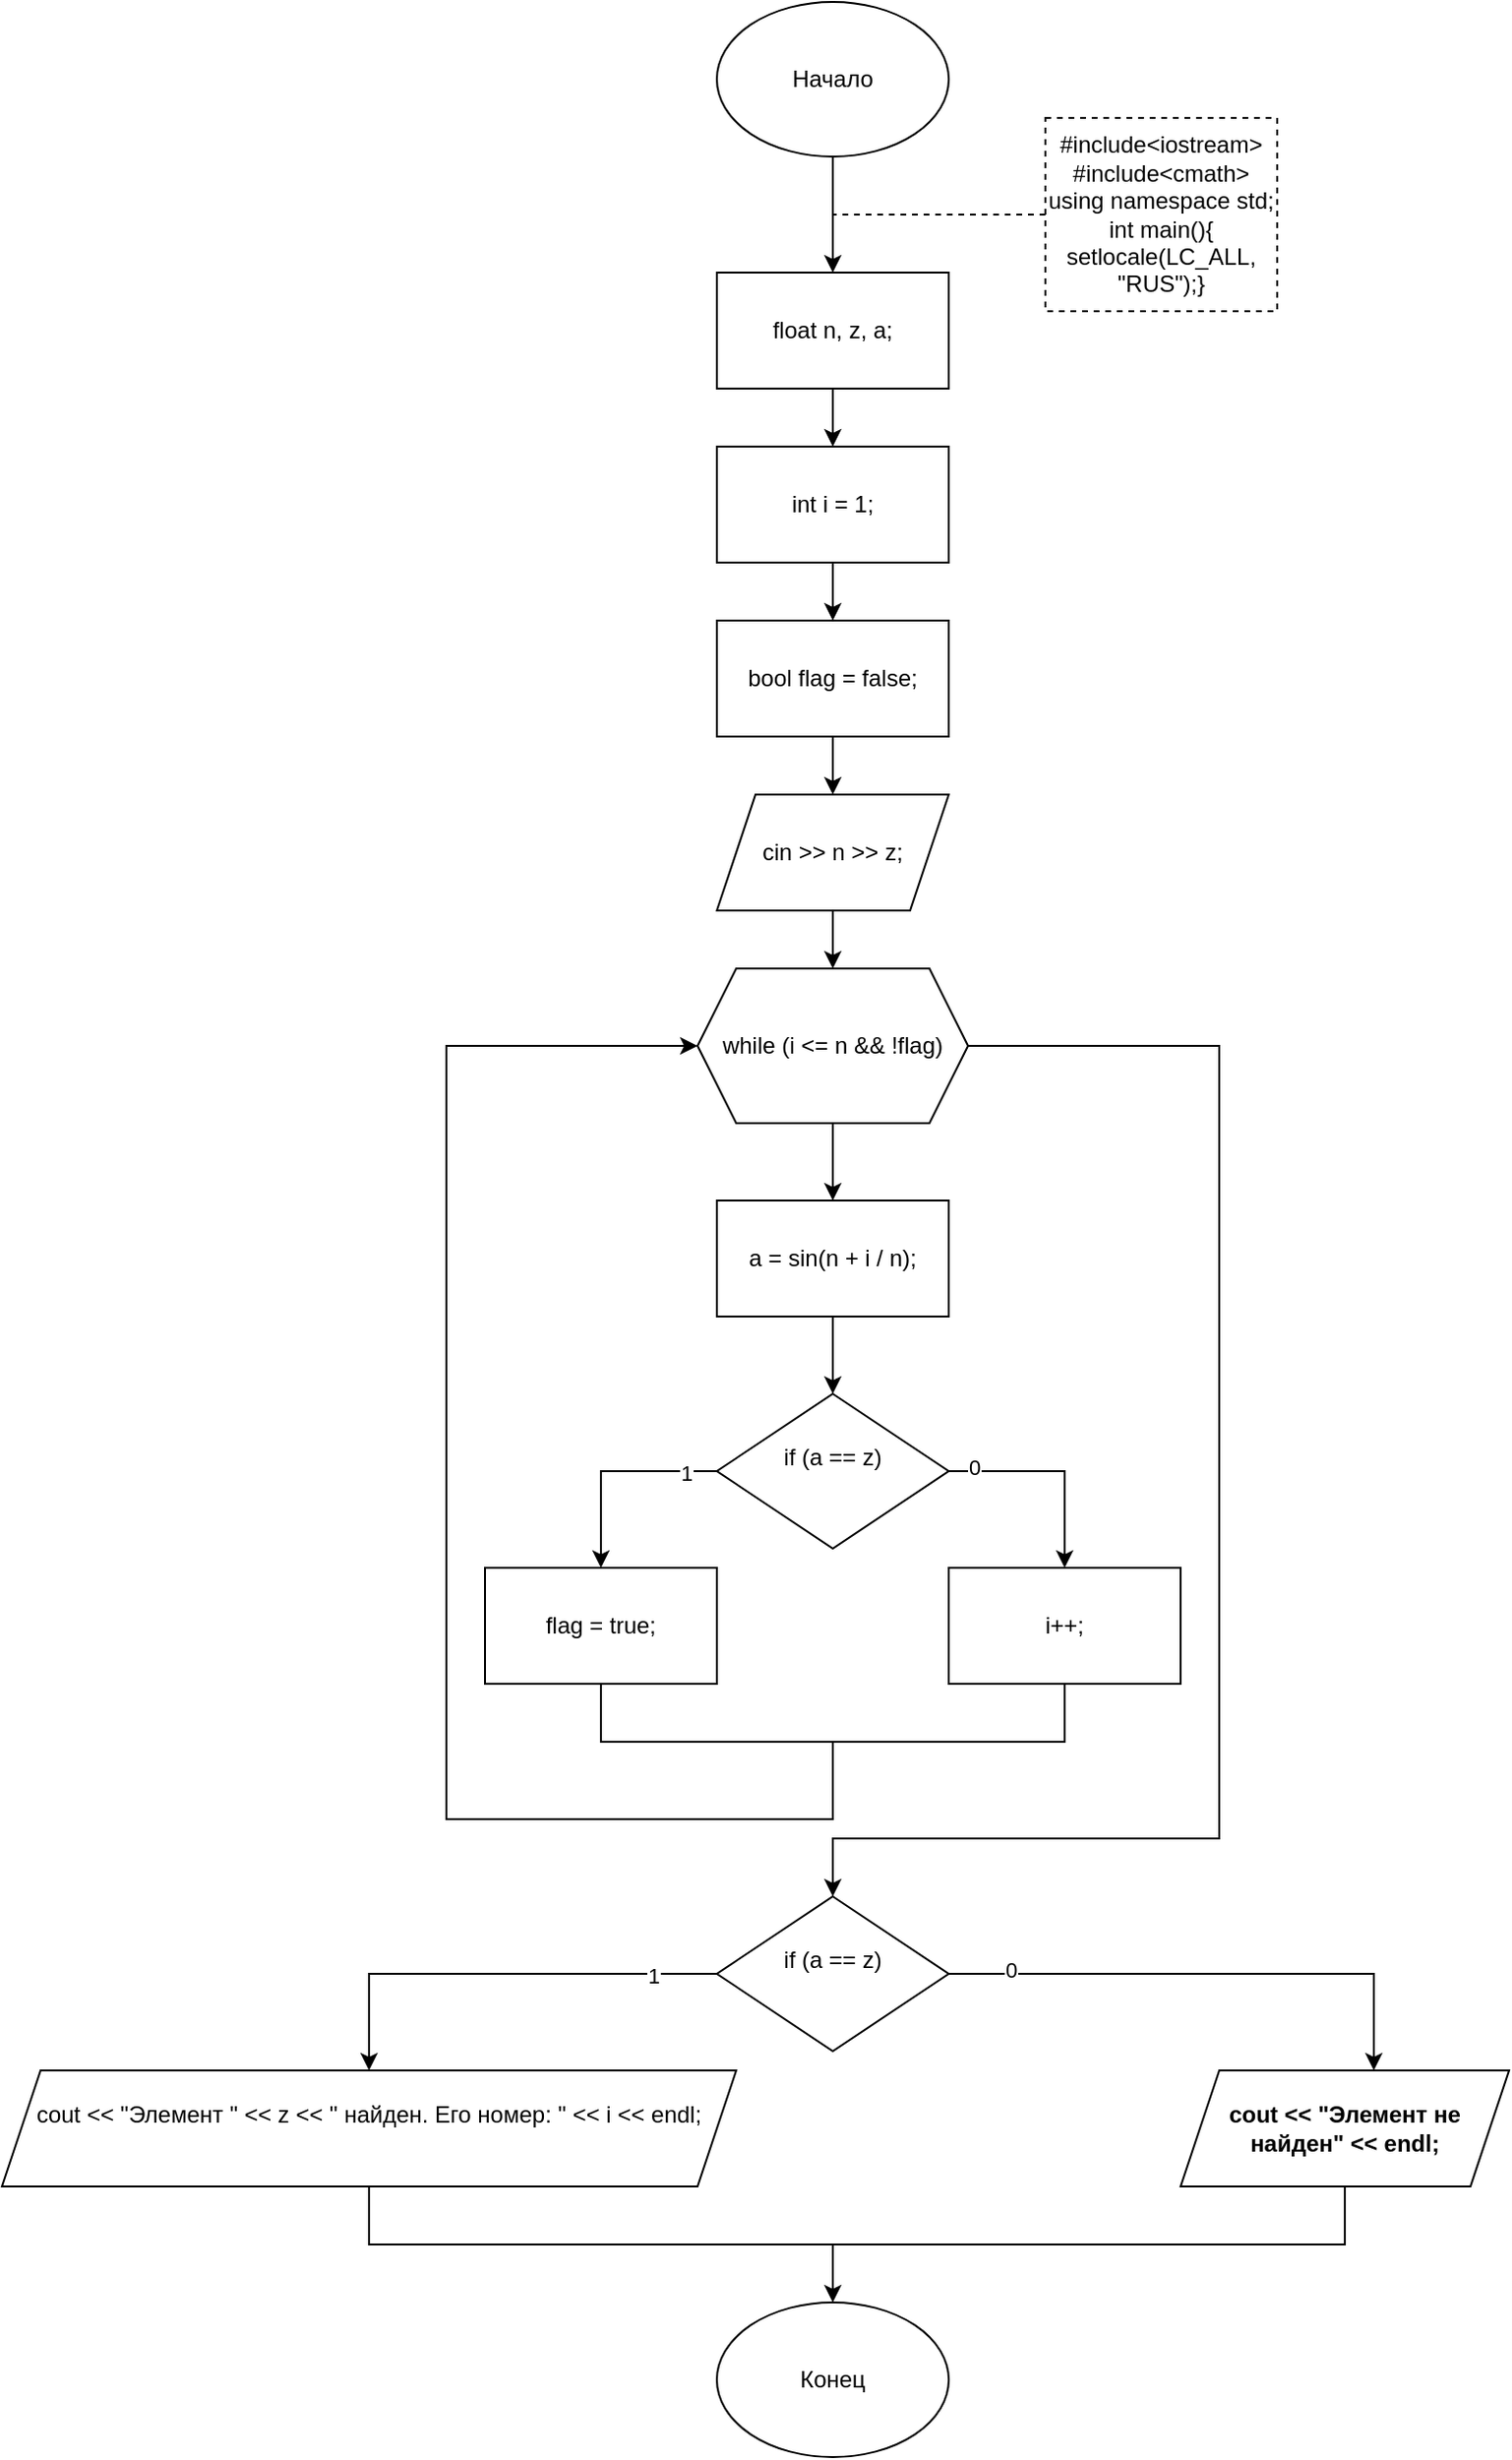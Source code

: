 <mxfile version="15.7.3" type="device"><diagram id="jhD5Jvd91XiQxfuz490A" name="Страница 1"><mxGraphModel dx="1837" dy="1508" grid="1" gridSize="10" guides="1" tooltips="1" connect="1" arrows="1" fold="1" page="1" pageScale="1" pageWidth="1654" pageHeight="2336" math="0" shadow="0"><root><mxCell id="0"/><mxCell id="1" parent="0"/><mxCell id="26Lq4KdWXG1NsXC2sn4M-1" value="" style="edgeStyle=orthogonalEdgeStyle;rounded=0;orthogonalLoop=1;jettySize=auto;html=1;" edge="1" parent="1" source="26Lq4KdWXG1NsXC2sn4M-2" target="26Lq4KdWXG1NsXC2sn4M-4"><mxGeometry relative="1" as="geometry"/></mxCell><mxCell id="26Lq4KdWXG1NsXC2sn4M-2" value="Начало" style="ellipse;whiteSpace=wrap;html=1;" vertex="1" parent="1"><mxGeometry x="780" y="90" width="120" height="80" as="geometry"/></mxCell><mxCell id="26Lq4KdWXG1NsXC2sn4M-3" value="" style="edgeStyle=orthogonalEdgeStyle;rounded=0;orthogonalLoop=1;jettySize=auto;html=1;" edge="1" parent="1" source="26Lq4KdWXG1NsXC2sn4M-4" target="26Lq4KdWXG1NsXC2sn4M-14"><mxGeometry relative="1" as="geometry"/></mxCell><mxCell id="26Lq4KdWXG1NsXC2sn4M-4" value="&lt;span&gt;&#9;&lt;/span&gt;float n, z, a;" style="rounded=0;whiteSpace=wrap;html=1;align=center;" vertex="1" parent="1"><mxGeometry x="780" y="230" width="120" height="60" as="geometry"/></mxCell><mxCell id="26Lq4KdWXG1NsXC2sn4M-5" value="&lt;div&gt;#include&amp;lt;iostream&amp;gt;&lt;/div&gt;&lt;div&gt;#include&amp;lt;cmath&amp;gt;&lt;br&gt;&lt;/div&gt;&lt;div&gt;using namespace std;&lt;/div&gt;&lt;div&gt;int main(){&lt;/div&gt;setlocale(LC_ALL, &quot;RUS&quot;);}" style="rounded=0;whiteSpace=wrap;html=1;dashed=1;" vertex="1" parent="1"><mxGeometry x="950" y="150" width="120" height="100" as="geometry"/></mxCell><mxCell id="26Lq4KdWXG1NsXC2sn4M-6" value="" style="endArrow=none;dashed=1;html=1;rounded=0;exitX=0;exitY=0.5;exitDx=0;exitDy=0;" edge="1" parent="1" source="26Lq4KdWXG1NsXC2sn4M-5"><mxGeometry width="50" height="50" relative="1" as="geometry"><mxPoint x="830" y="520" as="sourcePoint"/><mxPoint x="840" y="200" as="targetPoint"/></mxGeometry></mxCell><mxCell id="26Lq4KdWXG1NsXC2sn4M-7" value="" style="edgeStyle=orthogonalEdgeStyle;rounded=0;orthogonalLoop=1;jettySize=auto;html=1;" edge="1" parent="1" source="26Lq4KdWXG1NsXC2sn4M-9" target="26Lq4KdWXG1NsXC2sn4M-11"><mxGeometry relative="1" as="geometry"/></mxCell><mxCell id="26Lq4KdWXG1NsXC2sn4M-8" style="edgeStyle=orthogonalEdgeStyle;rounded=0;orthogonalLoop=1;jettySize=auto;html=1;entryX=0.5;entryY=0;entryDx=0;entryDy=0;" edge="1" parent="1" source="26Lq4KdWXG1NsXC2sn4M-9" target="26Lq4KdWXG1NsXC2sn4M-32"><mxGeometry relative="1" as="geometry"><Array as="points"><mxPoint x="1040" y="630"/><mxPoint x="1040" y="1040"/><mxPoint x="840" y="1040"/></Array></mxGeometry></mxCell><mxCell id="26Lq4KdWXG1NsXC2sn4M-9" value="&lt;span&gt;&#9;&lt;/span&gt;while (i &amp;lt;= n &amp;amp;&amp;amp; !flag)" style="shape=hexagon;perimeter=hexagonPerimeter2;whiteSpace=wrap;html=1;fixedSize=1;" vertex="1" parent="1"><mxGeometry x="770" y="590" width="140" height="80" as="geometry"/></mxCell><mxCell id="26Lq4KdWXG1NsXC2sn4M-10" value="" style="edgeStyle=orthogonalEdgeStyle;rounded=0;orthogonalLoop=1;jettySize=auto;html=1;" edge="1" parent="1" source="26Lq4KdWXG1NsXC2sn4M-11" target="26Lq4KdWXG1NsXC2sn4M-23"><mxGeometry relative="1" as="geometry"/></mxCell><mxCell id="26Lq4KdWXG1NsXC2sn4M-11" value="&lt;span&gt;&#9;&#9;&lt;/span&gt;a = sin(n + i / n);" style="rounded=0;whiteSpace=wrap;html=1;" vertex="1" parent="1"><mxGeometry x="780" y="710" width="120" height="60" as="geometry"/></mxCell><mxCell id="26Lq4KdWXG1NsXC2sn4M-12" value="Конец" style="ellipse;whiteSpace=wrap;html=1;" vertex="1" parent="1"><mxGeometry x="780" y="1280" width="120" height="80" as="geometry"/></mxCell><mxCell id="26Lq4KdWXG1NsXC2sn4M-13" value="" style="edgeStyle=orthogonalEdgeStyle;rounded=0;orthogonalLoop=1;jettySize=auto;html=1;" edge="1" parent="1" source="26Lq4KdWXG1NsXC2sn4M-14" target="26Lq4KdWXG1NsXC2sn4M-16"><mxGeometry relative="1" as="geometry"/></mxCell><mxCell id="26Lq4KdWXG1NsXC2sn4M-14" value="&lt;span&gt;&#9;&lt;/span&gt;int i = 1;" style="whiteSpace=wrap;html=1;rounded=0;" vertex="1" parent="1"><mxGeometry x="780" y="320" width="120" height="60" as="geometry"/></mxCell><mxCell id="26Lq4KdWXG1NsXC2sn4M-15" value="" style="edgeStyle=orthogonalEdgeStyle;rounded=0;orthogonalLoop=1;jettySize=auto;html=1;" edge="1" parent="1" source="26Lq4KdWXG1NsXC2sn4M-16" target="26Lq4KdWXG1NsXC2sn4M-18"><mxGeometry relative="1" as="geometry"/></mxCell><mxCell id="26Lq4KdWXG1NsXC2sn4M-16" value="&lt;span&gt;&#9;&lt;/span&gt;bool flag = false;" style="whiteSpace=wrap;html=1;rounded=0;" vertex="1" parent="1"><mxGeometry x="780" y="410" width="120" height="60" as="geometry"/></mxCell><mxCell id="26Lq4KdWXG1NsXC2sn4M-17" value="" style="edgeStyle=orthogonalEdgeStyle;rounded=0;orthogonalLoop=1;jettySize=auto;html=1;" edge="1" parent="1" source="26Lq4KdWXG1NsXC2sn4M-18" target="26Lq4KdWXG1NsXC2sn4M-9"><mxGeometry relative="1" as="geometry"/></mxCell><mxCell id="26Lq4KdWXG1NsXC2sn4M-18" value="&lt;span&gt;&#9;&lt;/span&gt;cin &amp;gt;&amp;gt; n &amp;gt;&amp;gt; z;" style="shape=parallelogram;perimeter=parallelogramPerimeter;whiteSpace=wrap;html=1;fixedSize=1;rounded=0;" vertex="1" parent="1"><mxGeometry x="780" y="500" width="120" height="60" as="geometry"/></mxCell><mxCell id="26Lq4KdWXG1NsXC2sn4M-19" value="" style="edgeStyle=orthogonalEdgeStyle;rounded=0;orthogonalLoop=1;jettySize=auto;html=1;exitX=0;exitY=0.5;exitDx=0;exitDy=0;" edge="1" parent="1" source="26Lq4KdWXG1NsXC2sn4M-23" target="26Lq4KdWXG1NsXC2sn4M-24"><mxGeometry relative="1" as="geometry"/></mxCell><mxCell id="26Lq4KdWXG1NsXC2sn4M-20" value="1" style="edgeLabel;html=1;align=center;verticalAlign=middle;resizable=0;points=[];" vertex="1" connectable="0" parent="26Lq4KdWXG1NsXC2sn4M-19"><mxGeometry x="-0.71" y="1" relative="1" as="geometry"><mxPoint as="offset"/></mxGeometry></mxCell><mxCell id="26Lq4KdWXG1NsXC2sn4M-21" value="" style="edgeStyle=orthogonalEdgeStyle;rounded=0;orthogonalLoop=1;jettySize=auto;html=1;exitX=1;exitY=0.5;exitDx=0;exitDy=0;" edge="1" parent="1" source="26Lq4KdWXG1NsXC2sn4M-23" target="26Lq4KdWXG1NsXC2sn4M-25"><mxGeometry relative="1" as="geometry"/></mxCell><mxCell id="26Lq4KdWXG1NsXC2sn4M-22" value="0" style="edgeLabel;html=1;align=center;verticalAlign=middle;resizable=0;points=[];" vertex="1" connectable="0" parent="26Lq4KdWXG1NsXC2sn4M-21"><mxGeometry x="-0.762" y="2" relative="1" as="geometry"><mxPoint as="offset"/></mxGeometry></mxCell><mxCell id="26Lq4KdWXG1NsXC2sn4M-23" value="&lt;div&gt;&lt;span&gt;&#9;&#9;&lt;/span&gt;if (a == z)&lt;/div&gt;&lt;div&gt;&lt;br&gt;&lt;/div&gt;" style="rhombus;whiteSpace=wrap;html=1;" vertex="1" parent="1"><mxGeometry x="780" y="810" width="120" height="80" as="geometry"/></mxCell><mxCell id="26Lq4KdWXG1NsXC2sn4M-24" value="&lt;span&gt;&#9;&#9;&#9;&lt;/span&gt;flag = true;" style="whiteSpace=wrap;html=1;" vertex="1" parent="1"><mxGeometry x="660" y="900" width="120" height="60" as="geometry"/></mxCell><mxCell id="26Lq4KdWXG1NsXC2sn4M-25" value="&lt;span&gt;&#9;&#9;&#9;&lt;/span&gt;i++;" style="whiteSpace=wrap;html=1;" vertex="1" parent="1"><mxGeometry x="900" y="900" width="120" height="60" as="geometry"/></mxCell><mxCell id="26Lq4KdWXG1NsXC2sn4M-26" value="" style="endArrow=none;html=1;rounded=0;exitX=0.5;exitY=1;exitDx=0;exitDy=0;entryX=0.5;entryY=1;entryDx=0;entryDy=0;" edge="1" parent="1" source="26Lq4KdWXG1NsXC2sn4M-24" target="26Lq4KdWXG1NsXC2sn4M-25"><mxGeometry width="50" height="50" relative="1" as="geometry"><mxPoint x="1050" y="960" as="sourcePoint"/><mxPoint x="1100" y="910" as="targetPoint"/><Array as="points"><mxPoint x="720" y="990"/><mxPoint x="960" y="990"/></Array></mxGeometry></mxCell><mxCell id="26Lq4KdWXG1NsXC2sn4M-27" value="" style="endArrow=classic;html=1;rounded=0;entryX=0;entryY=0.5;entryDx=0;entryDy=0;" edge="1" parent="1" target="26Lq4KdWXG1NsXC2sn4M-9"><mxGeometry width="50" height="50" relative="1" as="geometry"><mxPoint x="840" y="990" as="sourcePoint"/><mxPoint x="1100" y="910" as="targetPoint"/><Array as="points"><mxPoint x="840" y="1030"/><mxPoint x="640" y="1030"/><mxPoint x="640" y="630"/></Array></mxGeometry></mxCell><mxCell id="26Lq4KdWXG1NsXC2sn4M-28" value="" style="edgeStyle=orthogonalEdgeStyle;rounded=0;orthogonalLoop=1;jettySize=auto;html=1;exitX=0;exitY=0.5;exitDx=0;exitDy=0;entryX=0.5;entryY=0;entryDx=0;entryDy=0;" edge="1" parent="1" source="26Lq4KdWXG1NsXC2sn4M-32" target="26Lq4KdWXG1NsXC2sn4M-34"><mxGeometry relative="1" as="geometry"><mxPoint x="720" y="1160" as="targetPoint"/><Array as="points"><mxPoint x="600" y="1110"/></Array></mxGeometry></mxCell><mxCell id="26Lq4KdWXG1NsXC2sn4M-29" value="1" style="edgeLabel;html=1;align=center;verticalAlign=middle;resizable=0;points=[];" vertex="1" connectable="0" parent="26Lq4KdWXG1NsXC2sn4M-28"><mxGeometry x="-0.71" y="1" relative="1" as="geometry"><mxPoint as="offset"/></mxGeometry></mxCell><mxCell id="26Lq4KdWXG1NsXC2sn4M-30" value="" style="edgeStyle=orthogonalEdgeStyle;rounded=0;orthogonalLoop=1;jettySize=auto;html=1;exitX=1;exitY=0.5;exitDx=0;exitDy=0;" edge="1" parent="1" source="26Lq4KdWXG1NsXC2sn4M-32"><mxGeometry relative="1" as="geometry"><mxPoint x="1120" y="1160" as="targetPoint"/><Array as="points"><mxPoint x="1120" y="1110"/><mxPoint x="1120" y="1160"/></Array></mxGeometry></mxCell><mxCell id="26Lq4KdWXG1NsXC2sn4M-31" value="0" style="edgeLabel;html=1;align=center;verticalAlign=middle;resizable=0;points=[];" vertex="1" connectable="0" parent="26Lq4KdWXG1NsXC2sn4M-30"><mxGeometry x="-0.762" y="2" relative="1" as="geometry"><mxPoint as="offset"/></mxGeometry></mxCell><mxCell id="26Lq4KdWXG1NsXC2sn4M-32" value="&lt;div&gt;&lt;span&gt;&#9;&#9;&lt;/span&gt;if (a == z)&lt;/div&gt;&lt;div&gt;&lt;br&gt;&lt;/div&gt;" style="rhombus;whiteSpace=wrap;html=1;" vertex="1" parent="1"><mxGeometry x="780" y="1070" width="120" height="80" as="geometry"/></mxCell><mxCell id="26Lq4KdWXG1NsXC2sn4M-33" value="" style="endArrow=none;html=1;rounded=0;exitX=0.5;exitY=1;exitDx=0;exitDy=0;entryX=0.5;entryY=1;entryDx=0;entryDy=0;startArrow=none;" edge="1" parent="1" source="26Lq4KdWXG1NsXC2sn4M-34" target="26Lq4KdWXG1NsXC2sn4M-36"><mxGeometry width="50" height="50" relative="1" as="geometry"><mxPoint x="720" y="1220" as="sourcePoint"/><mxPoint x="960" y="1220" as="targetPoint"/><Array as="points"><mxPoint x="600" y="1250"/><mxPoint x="1105" y="1250"/></Array></mxGeometry></mxCell><mxCell id="26Lq4KdWXG1NsXC2sn4M-34" value="&lt;div&gt;&lt;span&gt;&#9;&#9;&lt;/span&gt;cout &amp;lt;&amp;lt; &quot;Элемент &quot; &amp;lt;&amp;lt; z &amp;lt;&amp;lt; &quot; найден. Его номер: &quot; &amp;lt;&amp;lt; i &amp;lt;&amp;lt; endl;&lt;/div&gt;&lt;div&gt;&lt;br&gt;&lt;/div&gt;" style="shape=parallelogram;perimeter=parallelogramPerimeter;whiteSpace=wrap;html=1;fixedSize=1;" vertex="1" parent="1"><mxGeometry x="410" y="1160" width="380" height="60" as="geometry"/></mxCell><mxCell id="26Lq4KdWXG1NsXC2sn4M-35" value="" style="endArrow=none;html=1;rounded=0;exitX=0.5;exitY=1;exitDx=0;exitDy=0;entryX=0.5;entryY=1;entryDx=0;entryDy=0;" edge="1" parent="1" target="26Lq4KdWXG1NsXC2sn4M-34"><mxGeometry width="50" height="50" relative="1" as="geometry"><mxPoint x="720" y="1220" as="sourcePoint"/><mxPoint x="960" y="1220" as="targetPoint"/><Array as="points"/></mxGeometry></mxCell><mxCell id="26Lq4KdWXG1NsXC2sn4M-36" value="&lt;b&gt;&lt;span&gt;&#9;&#9;&lt;/span&gt;cout &amp;lt;&amp;lt; &quot;Элемент не найден&quot; &amp;lt;&amp;lt; endl;&lt;/b&gt;" style="shape=parallelogram;perimeter=parallelogramPerimeter;whiteSpace=wrap;html=1;fixedSize=1;" vertex="1" parent="1"><mxGeometry x="1020" y="1160" width="170" height="60" as="geometry"/></mxCell><mxCell id="26Lq4KdWXG1NsXC2sn4M-37" value="" style="endArrow=classic;html=1;rounded=0;entryX=0.5;entryY=0;entryDx=0;entryDy=0;" edge="1" parent="1" target="26Lq4KdWXG1NsXC2sn4M-12"><mxGeometry width="50" height="50" relative="1" as="geometry"><mxPoint x="840" y="1250" as="sourcePoint"/><mxPoint x="710" y="1220" as="targetPoint"/></mxGeometry></mxCell></root></mxGraphModel></diagram></mxfile>